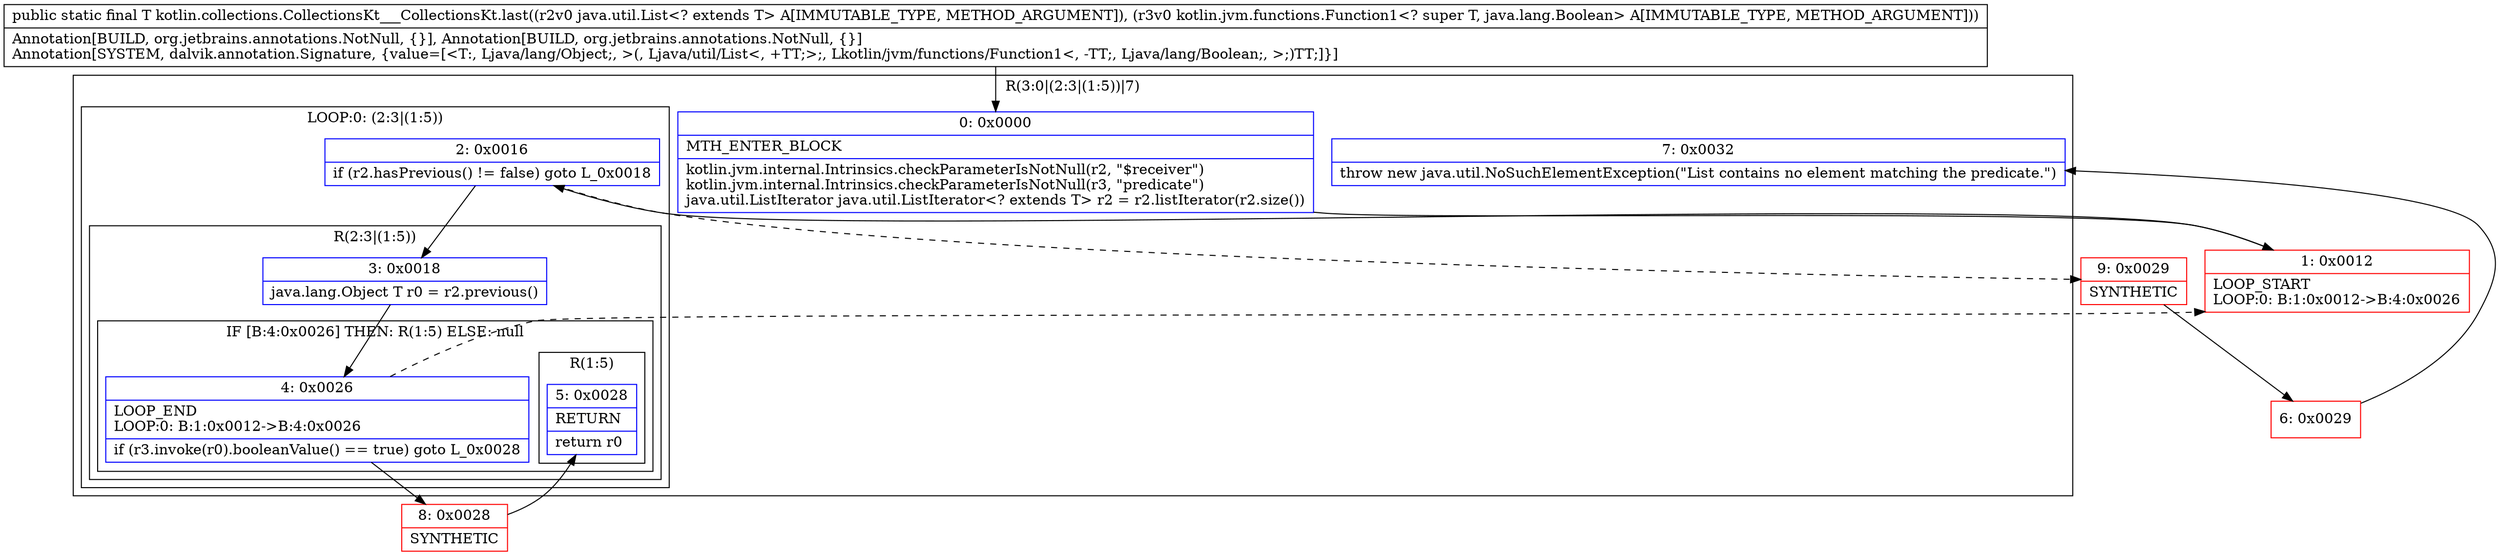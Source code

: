 digraph "CFG forkotlin.collections.CollectionsKt___CollectionsKt.last(Ljava\/util\/List;Lkotlin\/jvm\/functions\/Function1;)Ljava\/lang\/Object;" {
subgraph cluster_Region_2020779187 {
label = "R(3:0|(2:3|(1:5))|7)";
node [shape=record,color=blue];
Node_0 [shape=record,label="{0\:\ 0x0000|MTH_ENTER_BLOCK\l|kotlin.jvm.internal.Intrinsics.checkParameterIsNotNull(r2, \"$receiver\")\lkotlin.jvm.internal.Intrinsics.checkParameterIsNotNull(r3, \"predicate\")\ljava.util.ListIterator java.util.ListIterator\<? extends T\> r2 = r2.listIterator(r2.size())\l}"];
subgraph cluster_LoopRegion_133782970 {
label = "LOOP:0: (2:3|(1:5))";
node [shape=record,color=blue];
Node_2 [shape=record,label="{2\:\ 0x0016|if (r2.hasPrevious() != false) goto L_0x0018\l}"];
subgraph cluster_Region_2133070246 {
label = "R(2:3|(1:5))";
node [shape=record,color=blue];
Node_3 [shape=record,label="{3\:\ 0x0018|java.lang.Object T r0 = r2.previous()\l}"];
subgraph cluster_IfRegion_1876477003 {
label = "IF [B:4:0x0026] THEN: R(1:5) ELSE: null";
node [shape=record,color=blue];
Node_4 [shape=record,label="{4\:\ 0x0026|LOOP_END\lLOOP:0: B:1:0x0012\-\>B:4:0x0026\l|if (r3.invoke(r0).booleanValue() == true) goto L_0x0028\l}"];
subgraph cluster_Region_40018495 {
label = "R(1:5)";
node [shape=record,color=blue];
Node_5 [shape=record,label="{5\:\ 0x0028|RETURN\l|return r0\l}"];
}
}
}
}
Node_7 [shape=record,label="{7\:\ 0x0032|throw new java.util.NoSuchElementException(\"List contains no element matching the predicate.\")\l}"];
}
Node_1 [shape=record,color=red,label="{1\:\ 0x0012|LOOP_START\lLOOP:0: B:1:0x0012\-\>B:4:0x0026\l}"];
Node_6 [shape=record,color=red,label="{6\:\ 0x0029}"];
Node_8 [shape=record,color=red,label="{8\:\ 0x0028|SYNTHETIC\l}"];
Node_9 [shape=record,color=red,label="{9\:\ 0x0029|SYNTHETIC\l}"];
MethodNode[shape=record,label="{public static final T kotlin.collections.CollectionsKt___CollectionsKt.last((r2v0 java.util.List\<? extends T\> A[IMMUTABLE_TYPE, METHOD_ARGUMENT]), (r3v0 kotlin.jvm.functions.Function1\<? super T, java.lang.Boolean\> A[IMMUTABLE_TYPE, METHOD_ARGUMENT]))  | Annotation[BUILD, org.jetbrains.annotations.NotNull, \{\}], Annotation[BUILD, org.jetbrains.annotations.NotNull, \{\}]\lAnnotation[SYSTEM, dalvik.annotation.Signature, \{value=[\<T:, Ljava\/lang\/Object;, \>(, Ljava\/util\/List\<, +TT;\>;, Lkotlin\/jvm\/functions\/Function1\<, \-TT;, Ljava\/lang\/Boolean;, \>;)TT;]\}]\l}"];
MethodNode -> Node_0;
Node_0 -> Node_1;
Node_2 -> Node_3;
Node_2 -> Node_9[style=dashed];
Node_3 -> Node_4;
Node_4 -> Node_1[style=dashed];
Node_4 -> Node_8;
Node_1 -> Node_2;
Node_6 -> Node_7;
Node_8 -> Node_5;
Node_9 -> Node_6;
}


